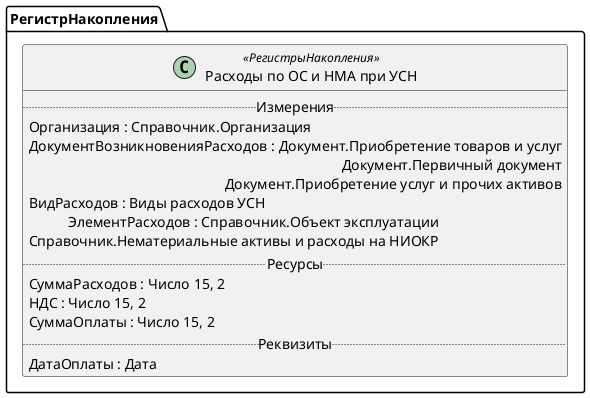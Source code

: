 ﻿@startuml РасходыПриУСНОСиНМА
'!include templates.wsd
'..\include templates.wsd
class РегистрНакопления.РасходыПриУСНОСиНМА as "Расходы по ОС и НМА при УСН" <<РегистрыНакопления>>
{
..Измерения..
Организация : Справочник.Организация
ДокументВозникновенияРасходов : Документ.Приобретение товаров и услуг\rДокумент.Первичный документ\rДокумент.Приобретение услуг и прочих активов
ВидРасходов : Виды расходов УСН
ЭлементРасходов : Справочник.Объект эксплуатации\rСправочник.Нематериальные активы и расходы на НИОКР
..Ресурсы..
СуммаРасходов : Число 15, 2
НДС : Число 15, 2
СуммаОплаты : Число 15, 2
..Реквизиты..
ДатаОплаты : Дата
}
@enduml

